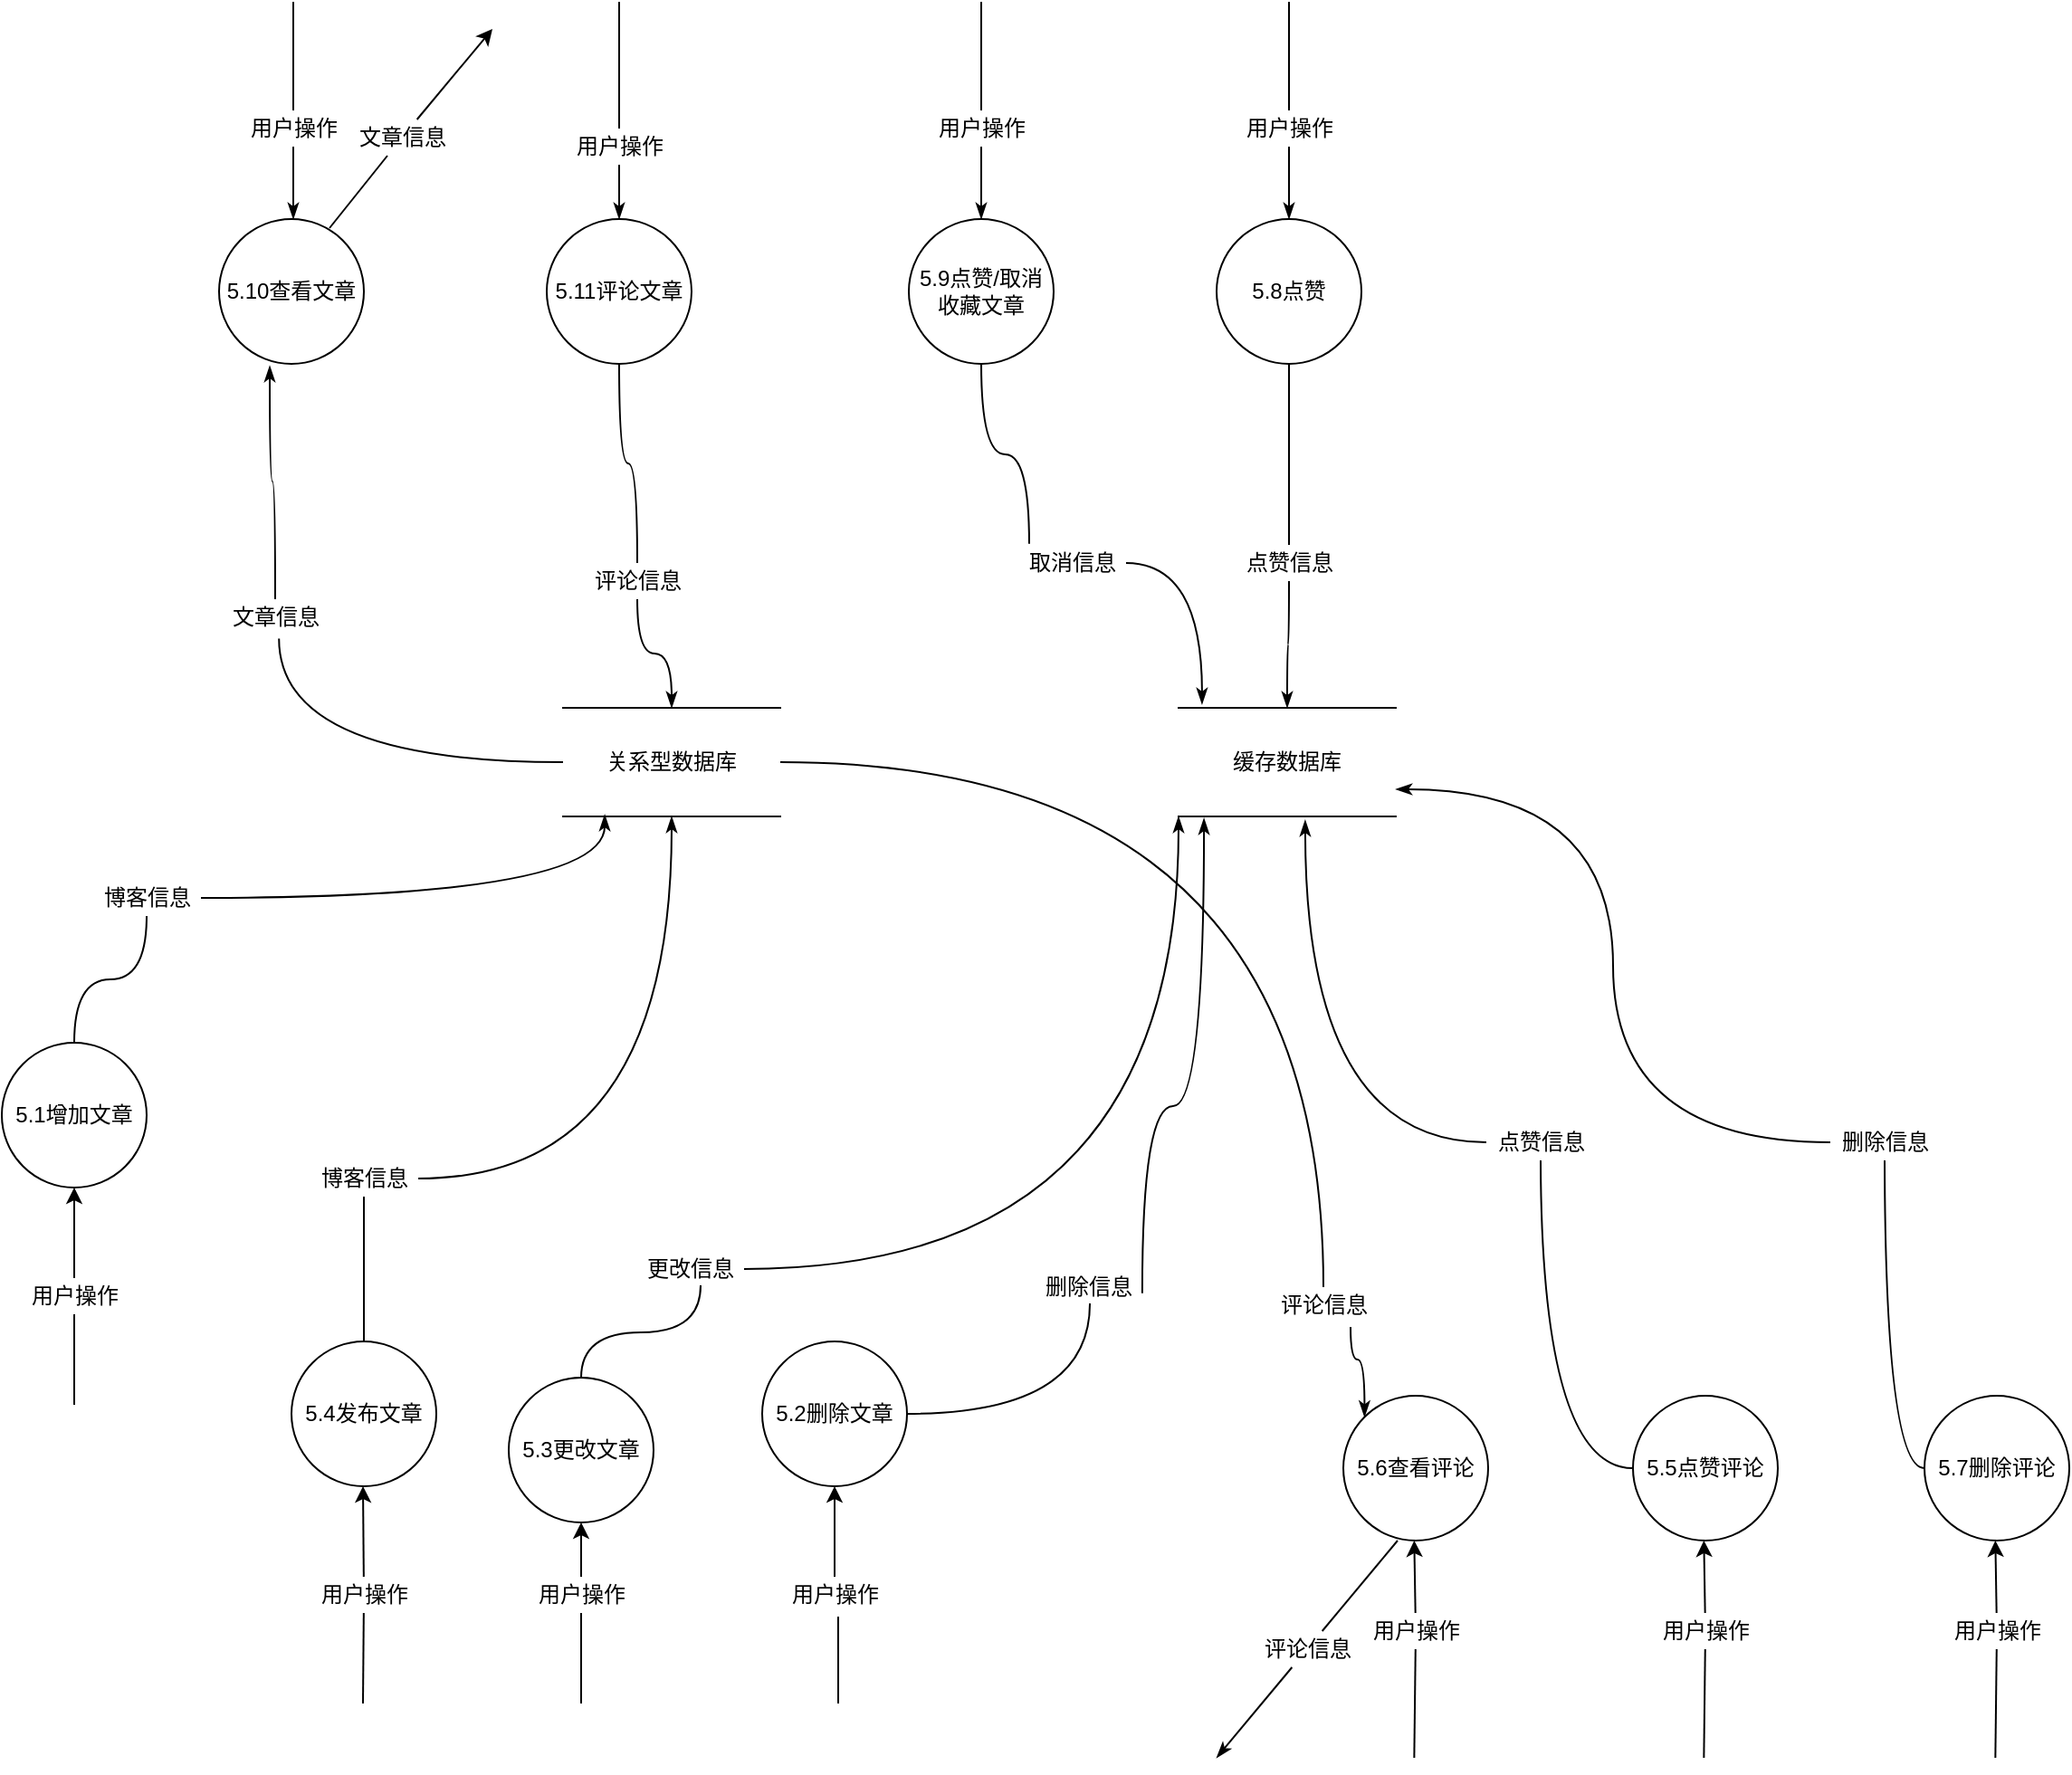 <mxfile version="13.7.3" type="device"><diagram id="p0UK6WBwe0xU1ftL7mIx" name="第 1 页"><mxGraphModel dx="881" dy="1589" grid="1" gridSize="10" guides="1" tooltips="1" connect="1" arrows="1" fold="1" page="1" pageScale="1" pageWidth="827" pageHeight="1169" math="0" shadow="0"><root><mxCell id="0"/><mxCell id="1" parent="0"/><mxCell id="A-usXHfCfp-NVqQHS_La-29" style="edgeStyle=orthogonalEdgeStyle;rounded=0;orthogonalLoop=1;jettySize=auto;html=1;entryX=0.192;entryY=0.983;entryDx=0;entryDy=0;entryPerimeter=0;startArrow=none;startFill=0;endArrow=classicThin;endFill=1;curved=1;" parent="1" source="A-usXHfCfp-NVqQHS_La-30" target="A-usXHfCfp-NVqQHS_La-4" edge="1"><mxGeometry relative="1" as="geometry"/></mxCell><mxCell id="A-usXHfCfp-NVqQHS_La-32" style="edgeStyle=orthogonalEdgeStyle;curved=1;rounded=0;orthogonalLoop=1;jettySize=auto;html=1;startArrow=none;startFill=0;endArrow=none;endFill=0;" parent="1" source="A-usXHfCfp-NVqQHS_La-1" target="A-usXHfCfp-NVqQHS_La-30" edge="1"><mxGeometry relative="1" as="geometry"/></mxCell><mxCell id="A-usXHfCfp-NVqQHS_La-1" value="5.1增加文章" style="ellipse;whiteSpace=wrap;html=1;aspect=fixed;" parent="1" vertex="1"><mxGeometry x="150" y="65" width="80" height="80" as="geometry"/></mxCell><mxCell id="A-usXHfCfp-NVqQHS_La-23" style="edgeStyle=orthogonalEdgeStyle;curved=1;rounded=0;orthogonalLoop=1;jettySize=auto;html=1;startArrow=none;startFill=0;endArrow=classicThin;endFill=1;" parent="1" source="A-usXHfCfp-NVqQHS_La-33" target="A-usXHfCfp-NVqQHS_La-4" edge="1"><mxGeometry relative="1" as="geometry"/></mxCell><mxCell id="A-usXHfCfp-NVqQHS_La-2" value="5.4发布文章" style="ellipse;whiteSpace=wrap;html=1;aspect=fixed;" parent="1" vertex="1"><mxGeometry x="310" y="230" width="80" height="80" as="geometry"/></mxCell><mxCell id="A-usXHfCfp-NVqQHS_La-24" style="edgeStyle=orthogonalEdgeStyle;curved=1;rounded=0;orthogonalLoop=1;jettySize=auto;html=1;entryX=0;entryY=1;entryDx=0;entryDy=0;startArrow=none;startFill=0;endArrow=classicThin;endFill=1;" parent="1" source="A-usXHfCfp-NVqQHS_La-35" target="A-usXHfCfp-NVqQHS_La-5" edge="1"><mxGeometry relative="1" as="geometry"/></mxCell><mxCell id="A-usXHfCfp-NVqQHS_La-3" value="5.3更改文章" style="ellipse;whiteSpace=wrap;html=1;aspect=fixed;" parent="1" vertex="1"><mxGeometry x="430" y="250" width="80" height="80" as="geometry"/></mxCell><mxCell id="A-usXHfCfp-NVqQHS_La-96" style="edgeStyle=orthogonalEdgeStyle;curved=1;rounded=0;orthogonalLoop=1;jettySize=auto;html=1;entryX=0;entryY=0;entryDx=0;entryDy=0;startArrow=none;startFill=0;endArrow=classicThin;endFill=1;exitX=0.75;exitY=1.1;exitDx=0;exitDy=0;exitPerimeter=0;" parent="1" source="A-usXHfCfp-NVqQHS_La-97" target="A-usXHfCfp-NVqQHS_La-12" edge="1"><mxGeometry relative="1" as="geometry"/></mxCell><mxCell id="A-usXHfCfp-NVqQHS_La-4" value="关系型数据库" style="shape=partialRectangle;whiteSpace=wrap;html=1;left=0;right=0;fillColor=none;" parent="1" vertex="1"><mxGeometry x="460" y="-120" width="120" height="60" as="geometry"/></mxCell><mxCell id="A-usXHfCfp-NVqQHS_La-5" value="缓存数据库" style="shape=partialRectangle;whiteSpace=wrap;html=1;left=0;right=0;fillColor=none;" parent="1" vertex="1"><mxGeometry x="800" y="-120" width="120" height="60" as="geometry"/></mxCell><mxCell id="A-usXHfCfp-NVqQHS_La-93" style="edgeStyle=orthogonalEdgeStyle;curved=1;rounded=0;orthogonalLoop=1;jettySize=auto;html=1;entryX=0.117;entryY=1.017;entryDx=0;entryDy=0;entryPerimeter=0;startArrow=none;startFill=0;endArrow=classicThin;endFill=1;exitX=0.999;exitY=0.667;exitDx=0;exitDy=0;exitPerimeter=0;" parent="1" source="A-usXHfCfp-NVqQHS_La-94" target="A-usXHfCfp-NVqQHS_La-5" edge="1"><mxGeometry relative="1" as="geometry"><Array as="points"><mxPoint x="780" y="100"/><mxPoint x="814" y="100"/></Array></mxGeometry></mxCell><mxCell id="A-usXHfCfp-NVqQHS_La-6" value="5.2删除文章" style="ellipse;whiteSpace=wrap;html=1;aspect=fixed;" parent="1" vertex="1"><mxGeometry x="570" y="230" width="80" height="80" as="geometry"/></mxCell><mxCell id="A-usXHfCfp-NVqQHS_La-8" value="" style="endArrow=classic;html=1;" parent="1" source="A-usXHfCfp-NVqQHS_La-14" edge="1"><mxGeometry width="50" height="50" relative="1" as="geometry"><mxPoint x="190" y="265" as="sourcePoint"/><mxPoint x="190" y="145" as="targetPoint"/></mxGeometry></mxCell><mxCell id="A-usXHfCfp-NVqQHS_La-9" value="" style="endArrow=classic;html=1;" parent="1" source="A-usXHfCfp-NVqQHS_La-16" edge="1"><mxGeometry width="50" height="50" relative="1" as="geometry"><mxPoint x="349.5" y="430" as="sourcePoint"/><mxPoint x="349.5" y="310" as="targetPoint"/></mxGeometry></mxCell><mxCell id="A-usXHfCfp-NVqQHS_La-10" value="" style="endArrow=classic;html=1;fontStyle=1;entryX=0.5;entryY=1;entryDx=0;entryDy=0;" parent="1" target="A-usXHfCfp-NVqQHS_La-6" edge="1"><mxGeometry width="50" height="50" relative="1" as="geometry"><mxPoint x="610" y="360" as="sourcePoint"/><mxPoint x="709.5" y="310" as="targetPoint"/></mxGeometry></mxCell><mxCell id="A-usXHfCfp-NVqQHS_La-11" value="" style="endArrow=classic;html=1;entryX=0.5;entryY=1;entryDx=0;entryDy=0;" parent="1" source="A-usXHfCfp-NVqQHS_La-18" target="A-usXHfCfp-NVqQHS_La-3" edge="1"><mxGeometry width="50" height="50" relative="1" as="geometry"><mxPoint x="549" y="430" as="sourcePoint"/><mxPoint x="549" y="310" as="targetPoint"/></mxGeometry></mxCell><mxCell id="A-usXHfCfp-NVqQHS_La-12" value="5.6查看评论" style="ellipse;whiteSpace=wrap;html=1;aspect=fixed;" parent="1" vertex="1"><mxGeometry x="891" y="260" width="80" height="80" as="geometry"/></mxCell><mxCell id="A-usXHfCfp-NVqQHS_La-13" value="" style="endArrow=classic;html=1;fontStyle=1" parent="1" source="A-usXHfCfp-NVqQHS_La-43" edge="1"><mxGeometry width="50" height="50" relative="1" as="geometry"><mxPoint x="930.17" y="460" as="sourcePoint"/><mxPoint x="930.17" y="340" as="targetPoint"/></mxGeometry></mxCell><mxCell id="A-usXHfCfp-NVqQHS_La-14" value="用户操作" style="text;html=1;align=center;verticalAlign=middle;resizable=0;points=[];autosize=1;" parent="1" vertex="1"><mxGeometry x="160" y="195" width="60" height="20" as="geometry"/></mxCell><mxCell id="A-usXHfCfp-NVqQHS_La-15" value="" style="endArrow=none;html=1;startArrow=none;startFill=0;endFill=0;" parent="1" target="A-usXHfCfp-NVqQHS_La-14" edge="1"><mxGeometry width="50" height="50" relative="1" as="geometry"><mxPoint x="190" y="265" as="sourcePoint"/><mxPoint x="190" y="145" as="targetPoint"/></mxGeometry></mxCell><mxCell id="A-usXHfCfp-NVqQHS_La-16" value="用户操作" style="text;html=1;align=center;verticalAlign=middle;resizable=0;points=[];autosize=1;" parent="1" vertex="1"><mxGeometry x="320" y="360" width="60" height="20" as="geometry"/></mxCell><mxCell id="A-usXHfCfp-NVqQHS_La-17" value="" style="endArrow=none;html=1;endFill=0;" parent="1" target="A-usXHfCfp-NVqQHS_La-16" edge="1"><mxGeometry width="50" height="50" relative="1" as="geometry"><mxPoint x="349.5" y="430" as="sourcePoint"/><mxPoint x="349.5" y="310" as="targetPoint"/></mxGeometry></mxCell><mxCell id="A-usXHfCfp-NVqQHS_La-18" value="用户操作" style="text;html=1;align=center;verticalAlign=middle;resizable=0;points=[];autosize=1;" parent="1" vertex="1"><mxGeometry x="440" y="360" width="60" height="20" as="geometry"/></mxCell><mxCell id="A-usXHfCfp-NVqQHS_La-19" value="" style="endArrow=none;html=1;endFill=0;" parent="1" target="A-usXHfCfp-NVqQHS_La-18" edge="1"><mxGeometry width="50" height="50" relative="1" as="geometry"><mxPoint x="470" y="430" as="sourcePoint"/><mxPoint x="549" y="310" as="targetPoint"/></mxGeometry></mxCell><mxCell id="A-usXHfCfp-NVqQHS_La-20" value="用户操作" style="text;html=1;align=center;verticalAlign=middle;resizable=0;points=[];autosize=1;" parent="1" vertex="1"><mxGeometry x="580" y="360" width="60" height="20" as="geometry"/></mxCell><mxCell id="A-usXHfCfp-NVqQHS_La-21" value="" style="endArrow=none;html=1;fontStyle=1;endFill=0;entryX=0.533;entryY=1.1;entryDx=0;entryDy=0;entryPerimeter=0;" parent="1" target="A-usXHfCfp-NVqQHS_La-20" edge="1"><mxGeometry width="50" height="50" relative="1" as="geometry"><mxPoint x="612" y="430" as="sourcePoint"/><mxPoint x="709.5" y="310" as="targetPoint"/></mxGeometry></mxCell><mxCell id="A-usXHfCfp-NVqQHS_La-30" value="博客信息" style="text;html=1;align=center;verticalAlign=middle;resizable=0;points=[];autosize=1;" parent="1" vertex="1"><mxGeometry x="200" y="-25" width="60" height="20" as="geometry"/></mxCell><mxCell id="A-usXHfCfp-NVqQHS_La-33" value="博客信息" style="text;html=1;align=center;verticalAlign=middle;resizable=0;points=[];autosize=1;" parent="1" vertex="1"><mxGeometry x="320" y="130" width="60" height="20" as="geometry"/></mxCell><mxCell id="A-usXHfCfp-NVqQHS_La-34" style="edgeStyle=orthogonalEdgeStyle;curved=1;rounded=0;orthogonalLoop=1;jettySize=auto;html=1;startArrow=none;startFill=0;endArrow=none;endFill=0;" parent="1" source="A-usXHfCfp-NVqQHS_La-2" target="A-usXHfCfp-NVqQHS_La-33" edge="1"><mxGeometry relative="1" as="geometry"><mxPoint x="350" y="230" as="sourcePoint"/><mxPoint x="330" y="-220" as="targetPoint"/></mxGeometry></mxCell><mxCell id="A-usXHfCfp-NVqQHS_La-35" value="更改信息" style="text;html=1;align=center;verticalAlign=middle;resizable=0;points=[];autosize=1;" parent="1" vertex="1"><mxGeometry x="500" y="180" width="60" height="20" as="geometry"/></mxCell><mxCell id="A-usXHfCfp-NVqQHS_La-36" style="edgeStyle=orthogonalEdgeStyle;curved=1;rounded=0;orthogonalLoop=1;jettySize=auto;html=1;entryX=0.6;entryY=0.95;entryDx=0;entryDy=0;startArrow=none;startFill=0;endArrow=none;endFill=0;entryPerimeter=0;" parent="1" source="A-usXHfCfp-NVqQHS_La-3" target="A-usXHfCfp-NVqQHS_La-35" edge="1"><mxGeometry relative="1" as="geometry"><mxPoint x="460" y="270" as="sourcePoint"/><mxPoint x="371.04" y="-218.98" as="targetPoint"/></mxGeometry></mxCell><mxCell id="A-usXHfCfp-NVqQHS_La-43" value="用户操作" style="text;html=1;align=center;verticalAlign=middle;resizable=0;points=[];autosize=1;" parent="1" vertex="1"><mxGeometry x="901" y="380" width="60" height="20" as="geometry"/></mxCell><mxCell id="A-usXHfCfp-NVqQHS_La-44" value="" style="endArrow=none;html=1;fontStyle=1;endFill=0;" parent="1" target="A-usXHfCfp-NVqQHS_La-43" edge="1"><mxGeometry width="50" height="50" relative="1" as="geometry"><mxPoint x="930.17" y="460" as="sourcePoint"/><mxPoint x="930.17" y="340" as="targetPoint"/></mxGeometry></mxCell><mxCell id="A-usXHfCfp-NVqQHS_La-103" style="edgeStyle=orthogonalEdgeStyle;curved=1;rounded=0;orthogonalLoop=1;jettySize=auto;html=1;startArrow=none;startFill=0;endArrow=none;endFill=0;" parent="1" source="A-usXHfCfp-NVqQHS_La-49" edge="1"><mxGeometry relative="1" as="geometry"><mxPoint x="1000" y="130" as="targetPoint"/></mxGeometry></mxCell><mxCell id="A-usXHfCfp-NVqQHS_La-49" value="5.5点赞评论" style="ellipse;whiteSpace=wrap;html=1;aspect=fixed;" parent="1" vertex="1"><mxGeometry x="1051" y="260" width="80" height="80" as="geometry"/></mxCell><mxCell id="A-usXHfCfp-NVqQHS_La-50" value="" style="endArrow=classic;html=1;fontStyle=1" parent="1" source="A-usXHfCfp-NVqQHS_La-51" edge="1"><mxGeometry width="50" height="50" relative="1" as="geometry"><mxPoint x="1090.17" y="460" as="sourcePoint"/><mxPoint x="1090.17" y="340" as="targetPoint"/></mxGeometry></mxCell><mxCell id="A-usXHfCfp-NVqQHS_La-51" value="用户操作" style="text;html=1;align=center;verticalAlign=middle;resizable=0;points=[];autosize=1;" parent="1" vertex="1"><mxGeometry x="1061" y="380" width="60" height="20" as="geometry"/></mxCell><mxCell id="A-usXHfCfp-NVqQHS_La-52" value="" style="endArrow=none;html=1;fontStyle=1;endFill=0;" parent="1" target="A-usXHfCfp-NVqQHS_La-51" edge="1"><mxGeometry width="50" height="50" relative="1" as="geometry"><mxPoint x="1090.17" y="460" as="sourcePoint"/><mxPoint x="1090.17" y="340" as="targetPoint"/></mxGeometry></mxCell><mxCell id="A-usXHfCfp-NVqQHS_La-106" style="edgeStyle=orthogonalEdgeStyle;curved=1;rounded=0;orthogonalLoop=1;jettySize=auto;html=1;startArrow=none;startFill=0;endArrow=none;endFill=0;" parent="1" source="A-usXHfCfp-NVqQHS_La-53" edge="1"><mxGeometry relative="1" as="geometry"><mxPoint x="1190" y="130" as="targetPoint"/></mxGeometry></mxCell><mxCell id="A-usXHfCfp-NVqQHS_La-53" value="5.7删除评论" style="ellipse;whiteSpace=wrap;html=1;aspect=fixed;" parent="1" vertex="1"><mxGeometry x="1212" y="260" width="80" height="80" as="geometry"/></mxCell><mxCell id="A-usXHfCfp-NVqQHS_La-54" value="" style="endArrow=classic;html=1;fontStyle=1" parent="1" source="A-usXHfCfp-NVqQHS_La-55" edge="1"><mxGeometry width="50" height="50" relative="1" as="geometry"><mxPoint x="1251.17" y="460" as="sourcePoint"/><mxPoint x="1251.17" y="340" as="targetPoint"/></mxGeometry></mxCell><mxCell id="A-usXHfCfp-NVqQHS_La-55" value="用户操作" style="text;html=1;align=center;verticalAlign=middle;resizable=0;points=[];autosize=1;" parent="1" vertex="1"><mxGeometry x="1222" y="380" width="60" height="20" as="geometry"/></mxCell><mxCell id="A-usXHfCfp-NVqQHS_La-56" value="" style="endArrow=none;html=1;fontStyle=1;endFill=0;" parent="1" target="A-usXHfCfp-NVqQHS_La-55" edge="1"><mxGeometry width="50" height="50" relative="1" as="geometry"><mxPoint x="1251.17" y="460" as="sourcePoint"/><mxPoint x="1251.17" y="340" as="targetPoint"/></mxGeometry></mxCell><mxCell id="A-usXHfCfp-NVqQHS_La-57" value="5.10查看文章" style="ellipse;whiteSpace=wrap;html=1;aspect=fixed;" parent="1" vertex="1"><mxGeometry x="270" y="-390" width="80" height="80" as="geometry"/></mxCell><mxCell id="A-usXHfCfp-NVqQHS_La-116" style="edgeStyle=orthogonalEdgeStyle;curved=1;rounded=0;orthogonalLoop=1;jettySize=auto;html=1;entryX=0.5;entryY=0;entryDx=0;entryDy=0;startArrow=none;startFill=0;endArrow=classicThin;endFill=1;" parent="1" source="A-usXHfCfp-NVqQHS_La-119" target="A-usXHfCfp-NVqQHS_La-4" edge="1"><mxGeometry relative="1" as="geometry"/></mxCell><mxCell id="A-usXHfCfp-NVqQHS_La-65" value="5.11评论文章" style="ellipse;whiteSpace=wrap;html=1;aspect=fixed;" parent="1" vertex="1"><mxGeometry x="451" y="-390" width="80" height="80" as="geometry"/></mxCell><mxCell id="A-usXHfCfp-NVqQHS_La-117" style="edgeStyle=orthogonalEdgeStyle;curved=1;rounded=0;orthogonalLoop=1;jettySize=auto;html=1;entryX=0.108;entryY=-0.033;entryDx=0;entryDy=0;entryPerimeter=0;startArrow=none;startFill=0;endArrow=classicThin;endFill=1;" parent="1" source="A-usXHfCfp-NVqQHS_La-121" target="A-usXHfCfp-NVqQHS_La-5" edge="1"><mxGeometry relative="1" as="geometry"/></mxCell><mxCell id="A-usXHfCfp-NVqQHS_La-67" value="5.9点赞/取消收藏文章" style="ellipse;whiteSpace=wrap;html=1;aspect=fixed;" parent="1" vertex="1"><mxGeometry x="651" y="-390" width="80" height="80" as="geometry"/></mxCell><mxCell id="A-usXHfCfp-NVqQHS_La-118" style="edgeStyle=orthogonalEdgeStyle;curved=1;rounded=0;orthogonalLoop=1;jettySize=auto;html=1;entryX=0.5;entryY=0;entryDx=0;entryDy=0;startArrow=none;startFill=0;endArrow=classicThin;endFill=1;" parent="1" source="A-usXHfCfp-NVqQHS_La-123" target="A-usXHfCfp-NVqQHS_La-5" edge="1"><mxGeometry relative="1" as="geometry"/></mxCell><mxCell id="A-usXHfCfp-NVqQHS_La-69" value="5.8点赞" style="ellipse;whiteSpace=wrap;html=1;aspect=fixed;" parent="1" vertex="1"><mxGeometry x="821" y="-390" width="80" height="80" as="geometry"/></mxCell><mxCell id="A-usXHfCfp-NVqQHS_La-75" value="" style="endArrow=none;html=1;endFill=0;" parent="1" source="A-usXHfCfp-NVqQHS_La-76" edge="1"><mxGeometry width="50" height="50" relative="1" as="geometry"><mxPoint x="861" y="-390" as="sourcePoint"/><mxPoint x="861" y="-510" as="targetPoint"/></mxGeometry></mxCell><mxCell id="A-usXHfCfp-NVqQHS_La-76" value="用户操作" style="text;html=1;align=center;verticalAlign=middle;resizable=0;points=[];autosize=1;" parent="1" vertex="1"><mxGeometry x="831" y="-450" width="60" height="20" as="geometry"/></mxCell><mxCell id="A-usXHfCfp-NVqQHS_La-77" value="" style="endArrow=none;html=1;startArrow=classicThin;startFill=1;endFill=0;" parent="1" target="A-usXHfCfp-NVqQHS_La-76" edge="1"><mxGeometry width="50" height="50" relative="1" as="geometry"><mxPoint x="861" y="-390" as="sourcePoint"/><mxPoint x="861" y="-510" as="targetPoint"/></mxGeometry></mxCell><mxCell id="A-usXHfCfp-NVqQHS_La-81" value="" style="endArrow=none;html=1;endFill=0;" parent="1" source="A-usXHfCfp-NVqQHS_La-82" edge="1"><mxGeometry width="50" height="50" relative="1" as="geometry"><mxPoint x="311" y="-390" as="sourcePoint"/><mxPoint x="311" y="-510" as="targetPoint"/></mxGeometry></mxCell><mxCell id="A-usXHfCfp-NVqQHS_La-82" value="用户操作" style="text;html=1;align=center;verticalAlign=middle;resizable=0;points=[];autosize=1;" parent="1" vertex="1"><mxGeometry x="281" y="-450" width="60" height="20" as="geometry"/></mxCell><mxCell id="A-usXHfCfp-NVqQHS_La-83" value="" style="endArrow=none;html=1;startArrow=classicThin;startFill=1;endFill=0;" parent="1" target="A-usXHfCfp-NVqQHS_La-82" edge="1"><mxGeometry width="50" height="50" relative="1" as="geometry"><mxPoint x="311" y="-390" as="sourcePoint"/><mxPoint x="311" y="-510" as="targetPoint"/></mxGeometry></mxCell><mxCell id="A-usXHfCfp-NVqQHS_La-84" value="" style="endArrow=none;html=1;endFill=0;" parent="1" source="A-usXHfCfp-NVqQHS_La-85" edge="1"><mxGeometry width="50" height="50" relative="1" as="geometry"><mxPoint x="491" y="-390" as="sourcePoint"/><mxPoint x="491" y="-510" as="targetPoint"/></mxGeometry></mxCell><mxCell id="A-usXHfCfp-NVqQHS_La-85" value="用户操作" style="text;html=1;align=center;verticalAlign=middle;resizable=0;points=[];autosize=1;" parent="1" vertex="1"><mxGeometry x="461" y="-440" width="60" height="20" as="geometry"/></mxCell><mxCell id="A-usXHfCfp-NVqQHS_La-86" value="" style="endArrow=none;html=1;startArrow=classicThin;startFill=1;endFill=0;" parent="1" target="A-usXHfCfp-NVqQHS_La-85" edge="1"><mxGeometry width="50" height="50" relative="1" as="geometry"><mxPoint x="491" y="-390" as="sourcePoint"/><mxPoint x="491" y="-510" as="targetPoint"/></mxGeometry></mxCell><mxCell id="A-usXHfCfp-NVqQHS_La-90" value="" style="endArrow=none;html=1;endFill=0;" parent="1" source="A-usXHfCfp-NVqQHS_La-91" edge="1"><mxGeometry width="50" height="50" relative="1" as="geometry"><mxPoint x="691" y="-390" as="sourcePoint"/><mxPoint x="691" y="-510" as="targetPoint"/></mxGeometry></mxCell><mxCell id="A-usXHfCfp-NVqQHS_La-91" value="用户操作" style="text;html=1;align=center;verticalAlign=middle;resizable=0;points=[];autosize=1;" parent="1" vertex="1"><mxGeometry x="661" y="-450" width="60" height="20" as="geometry"/></mxCell><mxCell id="A-usXHfCfp-NVqQHS_La-92" value="" style="endArrow=none;html=1;startArrow=classicThin;startFill=1;endFill=0;" parent="1" target="A-usXHfCfp-NVqQHS_La-91" edge="1"><mxGeometry width="50" height="50" relative="1" as="geometry"><mxPoint x="691" y="-390" as="sourcePoint"/><mxPoint x="691" y="-510" as="targetPoint"/></mxGeometry></mxCell><mxCell id="A-usXHfCfp-NVqQHS_La-94" value="删除信息" style="text;html=1;align=center;verticalAlign=middle;resizable=0;points=[];autosize=1;" parent="1" vertex="1"><mxGeometry x="720" y="190" width="60" height="20" as="geometry"/></mxCell><mxCell id="A-usXHfCfp-NVqQHS_La-95" style="edgeStyle=orthogonalEdgeStyle;curved=1;rounded=0;orthogonalLoop=1;jettySize=auto;html=1;entryX=0.517;entryY=0.95;entryDx=0;entryDy=0;entryPerimeter=0;startArrow=none;startFill=0;endArrow=none;endFill=0;" parent="1" source="A-usXHfCfp-NVqQHS_La-6" target="A-usXHfCfp-NVqQHS_La-94" edge="1"><mxGeometry relative="1" as="geometry"><mxPoint x="650" y="270" as="sourcePoint"/><mxPoint x="804.04" y="-28.98" as="targetPoint"/></mxGeometry></mxCell><mxCell id="A-usXHfCfp-NVqQHS_La-97" value="评论信息" style="text;html=1;align=center;verticalAlign=middle;resizable=0;points=[];autosize=1;" parent="1" vertex="1"><mxGeometry x="850" y="200" width="60" height="20" as="geometry"/></mxCell><mxCell id="A-usXHfCfp-NVqQHS_La-98" style="edgeStyle=orthogonalEdgeStyle;curved=1;rounded=0;orthogonalLoop=1;jettySize=auto;html=1;startArrow=none;startFill=0;endArrow=none;endFill=0;" parent="1" source="A-usXHfCfp-NVqQHS_La-4" target="A-usXHfCfp-NVqQHS_La-97" edge="1"><mxGeometry relative="1" as="geometry"><mxPoint x="470" y="80" as="sourcePoint"/><mxPoint x="931.716" y="371.716" as="targetPoint"/></mxGeometry></mxCell><mxCell id="A-usXHfCfp-NVqQHS_La-99" value="" style="endArrow=none;html=1;endFill=0;" parent="1" source="A-usXHfCfp-NVqQHS_La-100" edge="1"><mxGeometry width="50" height="50" relative="1" as="geometry"><mxPoint x="821" y="460" as="sourcePoint"/><mxPoint x="921" y="340" as="targetPoint"/></mxGeometry></mxCell><mxCell id="A-usXHfCfp-NVqQHS_La-100" value="评论信息" style="text;html=1;align=center;verticalAlign=middle;resizable=0;points=[];autosize=1;" parent="1" vertex="1"><mxGeometry x="841" y="390" width="60" height="20" as="geometry"/></mxCell><mxCell id="A-usXHfCfp-NVqQHS_La-101" value="" style="endArrow=none;html=1;endFill=0;startArrow=classicThin;startFill=1;" parent="1" target="A-usXHfCfp-NVqQHS_La-100" edge="1"><mxGeometry width="50" height="50" relative="1" as="geometry"><mxPoint x="821" y="460" as="sourcePoint"/><mxPoint x="921" y="340" as="targetPoint"/></mxGeometry></mxCell><mxCell id="A-usXHfCfp-NVqQHS_La-105" style="edgeStyle=orthogonalEdgeStyle;curved=1;rounded=0;orthogonalLoop=1;jettySize=auto;html=1;entryX=0.583;entryY=1.033;entryDx=0;entryDy=0;entryPerimeter=0;startArrow=none;startFill=0;endArrow=classicThin;endFill=1;" parent="1" source="A-usXHfCfp-NVqQHS_La-104" target="A-usXHfCfp-NVqQHS_La-5" edge="1"><mxGeometry relative="1" as="geometry"/></mxCell><mxCell id="A-usXHfCfp-NVqQHS_La-104" value="点赞信息" style="text;html=1;align=center;verticalAlign=middle;resizable=0;points=[];autosize=1;" parent="1" vertex="1"><mxGeometry x="970" y="110" width="60" height="20" as="geometry"/></mxCell><mxCell id="A-usXHfCfp-NVqQHS_La-108" style="edgeStyle=orthogonalEdgeStyle;curved=1;rounded=0;orthogonalLoop=1;jettySize=auto;html=1;entryX=1;entryY=0.75;entryDx=0;entryDy=0;startArrow=none;startFill=0;endArrow=classicThin;endFill=1;" parent="1" source="A-usXHfCfp-NVqQHS_La-107" target="A-usXHfCfp-NVqQHS_La-5" edge="1"><mxGeometry relative="1" as="geometry"/></mxCell><mxCell id="A-usXHfCfp-NVqQHS_La-107" value="删除信息" style="text;html=1;align=center;verticalAlign=middle;resizable=0;points=[];autosize=1;" parent="1" vertex="1"><mxGeometry x="1160" y="110" width="60" height="20" as="geometry"/></mxCell><mxCell id="A-usXHfCfp-NVqQHS_La-115" style="edgeStyle=orthogonalEdgeStyle;curved=1;rounded=0;orthogonalLoop=1;jettySize=auto;html=1;startArrow=none;startFill=0;endArrow=classicThin;endFill=1;entryX=0.35;entryY=1.013;entryDx=0;entryDy=0;entryPerimeter=0;" parent="1" source="A-usXHfCfp-NVqQHS_La-110" target="A-usXHfCfp-NVqQHS_La-57" edge="1"><mxGeometry relative="1" as="geometry"><mxPoint x="301" y="-300" as="targetPoint"/></mxGeometry></mxCell><mxCell id="A-usXHfCfp-NVqQHS_La-110" value="文章信息" style="text;html=1;align=center;verticalAlign=middle;resizable=0;points=[];autosize=1;" parent="1" vertex="1"><mxGeometry x="271" y="-180" width="60" height="20" as="geometry"/></mxCell><mxCell id="A-usXHfCfp-NVqQHS_La-111" style="edgeStyle=orthogonalEdgeStyle;curved=1;rounded=0;orthogonalLoop=1;jettySize=auto;html=1;startArrow=none;startFill=0;endArrow=none;endFill=0;entryX=0.535;entryY=1.085;entryDx=0;entryDy=0;entryPerimeter=0;" parent="1" source="A-usXHfCfp-NVqQHS_La-4" edge="1" target="A-usXHfCfp-NVqQHS_La-110"><mxGeometry relative="1" as="geometry"><mxPoint x="580" y="-90" as="sourcePoint"/><mxPoint x="230" y="-220" as="targetPoint"/></mxGeometry></mxCell><mxCell id="A-usXHfCfp-NVqQHS_La-112" value="" style="endArrow=classic;html=1;" parent="1" source="A-usXHfCfp-NVqQHS_La-113" edge="1"><mxGeometry width="50" height="50" relative="1" as="geometry"><mxPoint x="331" y="-385" as="sourcePoint"/><mxPoint x="421" y="-495" as="targetPoint"/></mxGeometry></mxCell><mxCell id="A-usXHfCfp-NVqQHS_La-113" value="文章信息" style="text;html=1;align=center;verticalAlign=middle;resizable=0;points=[];autosize=1;" parent="1" vertex="1"><mxGeometry x="341" y="-445" width="60" height="20" as="geometry"/></mxCell><mxCell id="A-usXHfCfp-NVqQHS_La-114" value="" style="endArrow=none;html=1;endFill=0;" parent="1" target="A-usXHfCfp-NVqQHS_La-113" edge="1"><mxGeometry width="50" height="50" relative="1" as="geometry"><mxPoint x="331" y="-385" as="sourcePoint"/><mxPoint x="421" y="-495" as="targetPoint"/></mxGeometry></mxCell><mxCell id="A-usXHfCfp-NVqQHS_La-119" value="评论信息" style="text;html=1;align=center;verticalAlign=middle;resizable=0;points=[];autosize=1;" parent="1" vertex="1"><mxGeometry x="471" y="-200" width="60" height="20" as="geometry"/></mxCell><mxCell id="A-usXHfCfp-NVqQHS_La-120" style="edgeStyle=orthogonalEdgeStyle;curved=1;rounded=0;orthogonalLoop=1;jettySize=auto;html=1;entryX=0.5;entryY=0;entryDx=0;entryDy=0;startArrow=none;startFill=0;endArrow=none;endFill=0;" parent="1" source="A-usXHfCfp-NVqQHS_La-65" target="A-usXHfCfp-NVqQHS_La-119" edge="1"><mxGeometry relative="1" as="geometry"><mxPoint x="491" y="-310" as="sourcePoint"/><mxPoint x="521" y="-60" as="targetPoint"/></mxGeometry></mxCell><mxCell id="A-usXHfCfp-NVqQHS_La-121" value="取消信息" style="text;html=1;align=center;verticalAlign=middle;resizable=0;points=[];autosize=1;" parent="1" vertex="1"><mxGeometry x="711" y="-210" width="60" height="20" as="geometry"/></mxCell><mxCell id="A-usXHfCfp-NVqQHS_La-122" style="edgeStyle=orthogonalEdgeStyle;curved=1;rounded=0;orthogonalLoop=1;jettySize=auto;html=1;entryX=0.108;entryY=-0.033;entryDx=0;entryDy=0;entryPerimeter=0;startArrow=none;startFill=0;endArrow=none;endFill=0;" parent="1" source="A-usXHfCfp-NVqQHS_La-67" target="A-usXHfCfp-NVqQHS_La-121" edge="1"><mxGeometry relative="1" as="geometry"><mxPoint x="731" y="-350" as="sourcePoint"/><mxPoint x="813.96" y="-61.98" as="targetPoint"/></mxGeometry></mxCell><mxCell id="A-usXHfCfp-NVqQHS_La-123" value="点赞信息" style="text;html=1;align=center;verticalAlign=middle;resizable=0;points=[];autosize=1;" parent="1" vertex="1"><mxGeometry x="831" y="-210" width="60" height="20" as="geometry"/></mxCell><mxCell id="A-usXHfCfp-NVqQHS_La-124" style="edgeStyle=orthogonalEdgeStyle;curved=1;rounded=0;orthogonalLoop=1;jettySize=auto;html=1;entryX=0.5;entryY=0;entryDx=0;entryDy=0;startArrow=none;startFill=0;endArrow=none;endFill=0;" parent="1" source="A-usXHfCfp-NVqQHS_La-69" target="A-usXHfCfp-NVqQHS_La-123" edge="1"><mxGeometry relative="1" as="geometry"><mxPoint x="861" y="-310" as="sourcePoint"/><mxPoint x="861" y="-60" as="targetPoint"/></mxGeometry></mxCell></root></mxGraphModel></diagram></mxfile>